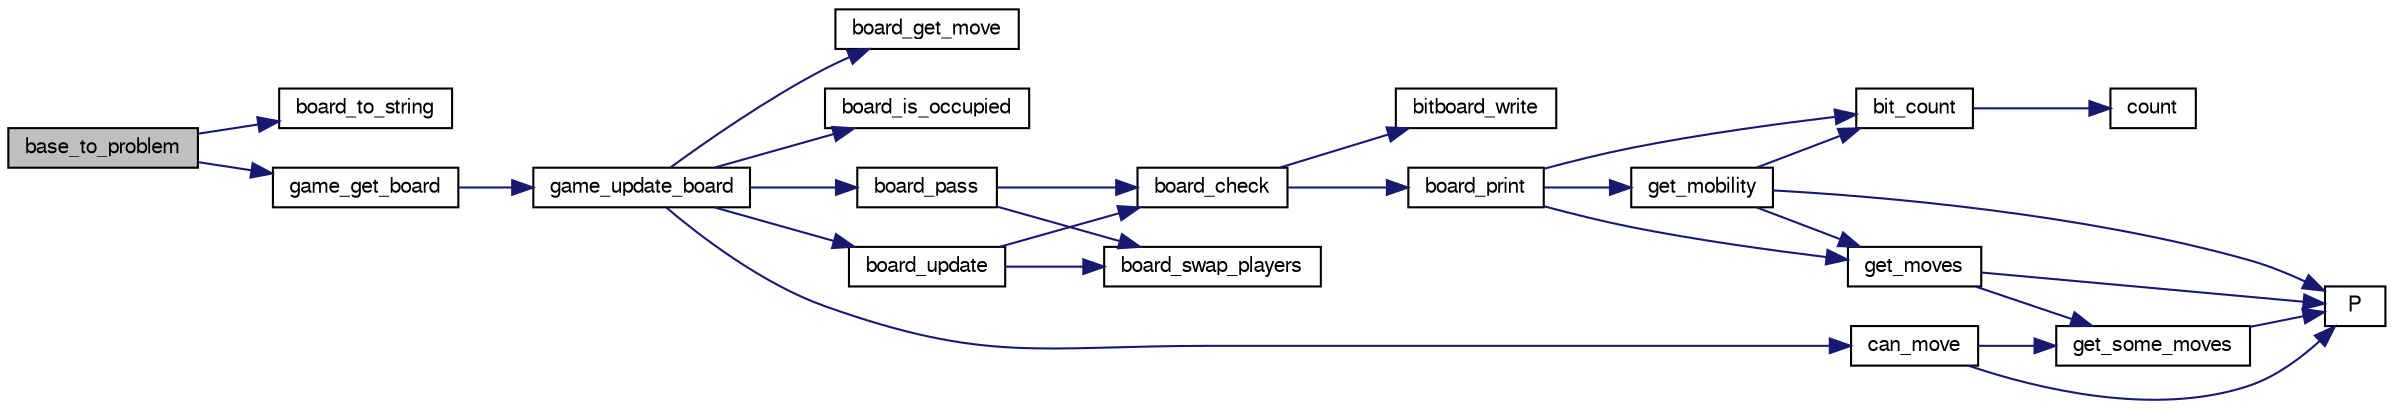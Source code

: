 digraph "base_to_problem"
{
 // LATEX_PDF_SIZE
  bgcolor="transparent";
  edge [fontname="FreeSans",fontsize="10",labelfontname="FreeSans",labelfontsize="10"];
  node [fontname="FreeSans",fontsize="10",shape=record];
  rankdir="LR";
  Node1 [label="base_to_problem",height=0.2,width=0.4,color="black", fillcolor="grey75", style="filled", fontcolor="black",tooltip="Convert a game database to a set of problems."];
  Node1 -> Node2 [color="midnightblue",fontsize="10",style="solid",fontname="FreeSans"];
  Node2 [label="board_to_string",height=0.2,width=0.4,color="black",URL="$board_8c.html#a5f43645a89dd567f64bc91de6fed5b5a",tooltip="convert the to a compact string."];
  Node1 -> Node3 [color="midnightblue",fontsize="10",style="solid",fontname="FreeSans"];
  Node3 [label="game_get_board",height=0.2,width=0.4,color="black",URL="$game_8c.html#ad7449cc460e08f4fa241652940fa914e",tooltip="Get the board after 'ply' move."];
  Node3 -> Node4 [color="midnightblue",fontsize="10",style="solid",fontname="FreeSans"];
  Node4 [label="game_update_board",height=0.2,width=0.4,color="black",URL="$game_8c.html#a2b48a650adb24509ed0d0e2267ecfd21",tooltip="update a board."];
  Node4 -> Node5 [color="midnightblue",fontsize="10",style="solid",fontname="FreeSans"];
  Node5 [label="board_get_move",height=0.2,width=0.4,color="black",URL="$board_8c.html#a3b5748c109770fe228ea15b562c0f113",tooltip="Compute a move."];
  Node4 -> Node6 [color="midnightblue",fontsize="10",style="solid",fontname="FreeSans"];
  Node6 [label="board_is_occupied",height=0.2,width=0.4,color="black",URL="$board_8c.html#acad11415527107f161c9f2a3b909dc2b",tooltip="Check if a square is occupied."];
  Node4 -> Node7 [color="midnightblue",fontsize="10",style="solid",fontname="FreeSans"];
  Node7 [label="board_pass",height=0.2,width=0.4,color="black",URL="$board_8c.html#ac353cc1821e12d2aeba8eefe5cf92b46",tooltip="Passing move."];
  Node7 -> Node8 [color="midnightblue",fontsize="10",style="solid",fontname="FreeSans"];
  Node8 [label="board_check",height=0.2,width=0.4,color="black",URL="$board_8c.html#a849436f17b60e89ed91f8e5013ed9d04",tooltip="Check board consistency."];
  Node8 -> Node9 [color="midnightblue",fontsize="10",style="solid",fontname="FreeSans"];
  Node9 [label="bitboard_write",height=0.2,width=0.4,color="black",URL="$bit_8c.html#a519b18f67de9b8edbd98f687a13b45f5",tooltip="Print an unsigned long long as a board."];
  Node8 -> Node10 [color="midnightblue",fontsize="10",style="solid",fontname="FreeSans"];
  Node10 [label="board_print",height=0.2,width=0.4,color="black",URL="$board_8c.html#a27ccb92684d9e7194eeb3bc34311ad55",tooltip="Print out the board."];
  Node10 -> Node11 [color="midnightblue",fontsize="10",style="solid",fontname="FreeSans"];
  Node11 [label="bit_count",height=0.2,width=0.4,color="black",URL="$bit_8c.html#a830fec0a90989da1f1900ff609b92167",tooltip="Count the number of bits set to one in an unsigned long long."];
  Node11 -> Node12 [color="midnightblue",fontsize="10",style="solid",fontname="FreeSans"];
  Node12 [label="count",height=0.2,width=0.4,color="black",URL="$generate__flip_8c.html#a1a1d6a2cdbded5c35040f6555e948770",tooltip=" "];
  Node10 -> Node13 [color="midnightblue",fontsize="10",style="solid",fontname="FreeSans"];
  Node13 [label="get_mobility",height=0.2,width=0.4,color="black",URL="$board_8c.html#a7509639c4e49c56fe83b3d978580ed42",tooltip="Count legal moves."];
  Node13 -> Node11 [color="midnightblue",fontsize="10",style="solid",fontname="FreeSans"];
  Node13 -> Node14 [color="midnightblue",fontsize="10",style="solid",fontname="FreeSans"];
  Node14 [label="get_moves",height=0.2,width=0.4,color="black",URL="$board_8c.html#a7610dc936a6aea22b3c5e162f722a7a1",tooltip="Get legal moves."];
  Node14 -> Node15 [color="midnightblue",fontsize="10",style="solid",fontname="FreeSans"];
  Node15 [label="get_some_moves",height=0.2,width=0.4,color="black",URL="$board_8c.html#a5db071e3e4d26a0b7d6425bb6333dd7f",tooltip="Get a part of the moves."];
  Node15 -> Node16 [color="midnightblue",fontsize="10",style="solid",fontname="FreeSans"];
  Node16 [label="P",height=0.2,width=0.4,color="black",URL="$generate__flip_8c.html#a11481f01e169aee1117c83a352c22222",tooltip=" "];
  Node14 -> Node16 [color="midnightblue",fontsize="10",style="solid",fontname="FreeSans"];
  Node13 -> Node16 [color="midnightblue",fontsize="10",style="solid",fontname="FreeSans"];
  Node10 -> Node14 [color="midnightblue",fontsize="10",style="solid",fontname="FreeSans"];
  Node7 -> Node17 [color="midnightblue",fontsize="10",style="solid",fontname="FreeSans"];
  Node17 [label="board_swap_players",height=0.2,width=0.4,color="black",URL="$board_8c.html#a4d389fb0245969a39744349230ce7703",tooltip="Swap players."];
  Node4 -> Node18 [color="midnightblue",fontsize="10",style="solid",fontname="FreeSans"];
  Node18 [label="board_update",height=0.2,width=0.4,color="black",URL="$board_8c.html#a2d24dea46d67d71b1d9fe9f515d8d675",tooltip="Update a board."];
  Node18 -> Node8 [color="midnightblue",fontsize="10",style="solid",fontname="FreeSans"];
  Node18 -> Node17 [color="midnightblue",fontsize="10",style="solid",fontname="FreeSans"];
  Node4 -> Node19 [color="midnightblue",fontsize="10",style="solid",fontname="FreeSans"];
  Node19 [label="can_move",height=0.2,width=0.4,color="black",URL="$board_8c.html#ae1a532d6eaa0e55357d0f4b9cd659b88",tooltip="Check if a player can move."];
  Node19 -> Node15 [color="midnightblue",fontsize="10",style="solid",fontname="FreeSans"];
  Node19 -> Node16 [color="midnightblue",fontsize="10",style="solid",fontname="FreeSans"];
}
